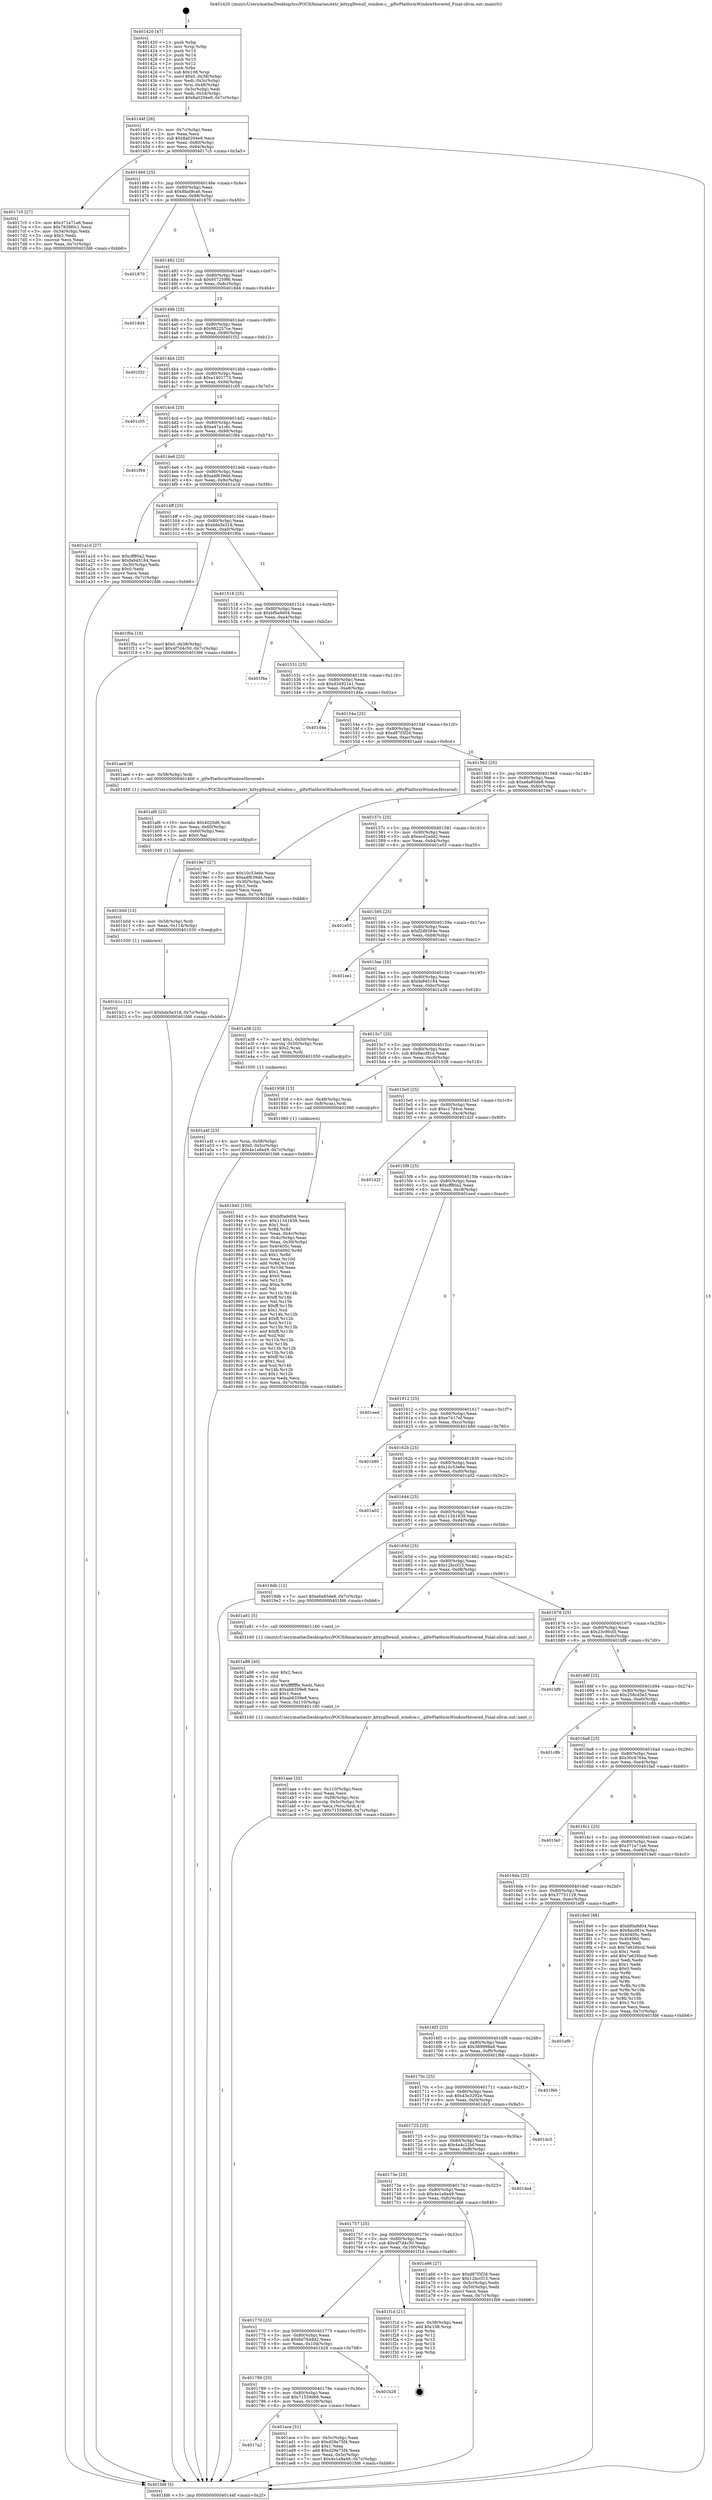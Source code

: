 digraph "0x401420" {
  label = "0x401420 (/mnt/c/Users/mathe/Desktop/tcc/POCII/binaries/extr_kittyglfwnull_window.c__glfwPlatformWindowHovered_Final-ollvm.out::main(0))"
  labelloc = "t"
  node[shape=record]

  Entry [label="",width=0.3,height=0.3,shape=circle,fillcolor=black,style=filled]
  "0x40144f" [label="{
     0x40144f [26]\l
     | [instrs]\l
     &nbsp;&nbsp;0x40144f \<+3\>: mov -0x7c(%rbp),%eax\l
     &nbsp;&nbsp;0x401452 \<+2\>: mov %eax,%ecx\l
     &nbsp;&nbsp;0x401454 \<+6\>: sub $0x8a0204e9,%ecx\l
     &nbsp;&nbsp;0x40145a \<+3\>: mov %eax,-0x80(%rbp)\l
     &nbsp;&nbsp;0x40145d \<+6\>: mov %ecx,-0x84(%rbp)\l
     &nbsp;&nbsp;0x401463 \<+6\>: je 00000000004017c5 \<main+0x3a5\>\l
  }"]
  "0x4017c5" [label="{
     0x4017c5 [27]\l
     | [instrs]\l
     &nbsp;&nbsp;0x4017c5 \<+5\>: mov $0x371e71a6,%eax\l
     &nbsp;&nbsp;0x4017ca \<+5\>: mov $0x7839f0c1,%ecx\l
     &nbsp;&nbsp;0x4017cf \<+3\>: mov -0x34(%rbp),%edx\l
     &nbsp;&nbsp;0x4017d2 \<+3\>: cmp $0x2,%edx\l
     &nbsp;&nbsp;0x4017d5 \<+3\>: cmovne %ecx,%eax\l
     &nbsp;&nbsp;0x4017d8 \<+3\>: mov %eax,-0x7c(%rbp)\l
     &nbsp;&nbsp;0x4017db \<+5\>: jmp 0000000000401fd6 \<main+0xbb6\>\l
  }"]
  "0x401469" [label="{
     0x401469 [25]\l
     | [instrs]\l
     &nbsp;&nbsp;0x401469 \<+5\>: jmp 000000000040146e \<main+0x4e\>\l
     &nbsp;&nbsp;0x40146e \<+3\>: mov -0x80(%rbp),%eax\l
     &nbsp;&nbsp;0x401471 \<+5\>: sub $0x8fad9ca6,%eax\l
     &nbsp;&nbsp;0x401476 \<+6\>: mov %eax,-0x88(%rbp)\l
     &nbsp;&nbsp;0x40147c \<+6\>: je 0000000000401870 \<main+0x450\>\l
  }"]
  "0x401fd6" [label="{
     0x401fd6 [5]\l
     | [instrs]\l
     &nbsp;&nbsp;0x401fd6 \<+5\>: jmp 000000000040144f \<main+0x2f\>\l
  }"]
  "0x401420" [label="{
     0x401420 [47]\l
     | [instrs]\l
     &nbsp;&nbsp;0x401420 \<+1\>: push %rbp\l
     &nbsp;&nbsp;0x401421 \<+3\>: mov %rsp,%rbp\l
     &nbsp;&nbsp;0x401424 \<+2\>: push %r15\l
     &nbsp;&nbsp;0x401426 \<+2\>: push %r14\l
     &nbsp;&nbsp;0x401428 \<+2\>: push %r13\l
     &nbsp;&nbsp;0x40142a \<+2\>: push %r12\l
     &nbsp;&nbsp;0x40142c \<+1\>: push %rbx\l
     &nbsp;&nbsp;0x40142d \<+7\>: sub $0x108,%rsp\l
     &nbsp;&nbsp;0x401434 \<+7\>: movl $0x0,-0x38(%rbp)\l
     &nbsp;&nbsp;0x40143b \<+3\>: mov %edi,-0x3c(%rbp)\l
     &nbsp;&nbsp;0x40143e \<+4\>: mov %rsi,-0x48(%rbp)\l
     &nbsp;&nbsp;0x401442 \<+3\>: mov -0x3c(%rbp),%edi\l
     &nbsp;&nbsp;0x401445 \<+3\>: mov %edi,-0x34(%rbp)\l
     &nbsp;&nbsp;0x401448 \<+7\>: movl $0x8a0204e9,-0x7c(%rbp)\l
  }"]
  Exit [label="",width=0.3,height=0.3,shape=circle,fillcolor=black,style=filled,peripheries=2]
  "0x401870" [label="{
     0x401870\l
  }", style=dashed]
  "0x401482" [label="{
     0x401482 [25]\l
     | [instrs]\l
     &nbsp;&nbsp;0x401482 \<+5\>: jmp 0000000000401487 \<main+0x67\>\l
     &nbsp;&nbsp;0x401487 \<+3\>: mov -0x80(%rbp),%eax\l
     &nbsp;&nbsp;0x40148a \<+5\>: sub $0x957259f6,%eax\l
     &nbsp;&nbsp;0x40148f \<+6\>: mov %eax,-0x8c(%rbp)\l
     &nbsp;&nbsp;0x401495 \<+6\>: je 00000000004018d4 \<main+0x4b4\>\l
  }"]
  "0x401b1c" [label="{
     0x401b1c [12]\l
     | [instrs]\l
     &nbsp;&nbsp;0x401b1c \<+7\>: movl $0xbde5e318,-0x7c(%rbp)\l
     &nbsp;&nbsp;0x401b23 \<+5\>: jmp 0000000000401fd6 \<main+0xbb6\>\l
  }"]
  "0x4018d4" [label="{
     0x4018d4\l
  }", style=dashed]
  "0x40149b" [label="{
     0x40149b [25]\l
     | [instrs]\l
     &nbsp;&nbsp;0x40149b \<+5\>: jmp 00000000004014a0 \<main+0x80\>\l
     &nbsp;&nbsp;0x4014a0 \<+3\>: mov -0x80(%rbp),%eax\l
     &nbsp;&nbsp;0x4014a3 \<+5\>: sub $0x982257ce,%eax\l
     &nbsp;&nbsp;0x4014a8 \<+6\>: mov %eax,-0x90(%rbp)\l
     &nbsp;&nbsp;0x4014ae \<+6\>: je 0000000000401f32 \<main+0xb12\>\l
  }"]
  "0x401b0d" [label="{
     0x401b0d [15]\l
     | [instrs]\l
     &nbsp;&nbsp;0x401b0d \<+4\>: mov -0x58(%rbp),%rdi\l
     &nbsp;&nbsp;0x401b11 \<+6\>: mov %eax,-0x114(%rbp)\l
     &nbsp;&nbsp;0x401b17 \<+5\>: call 0000000000401030 \<free@plt\>\l
     | [calls]\l
     &nbsp;&nbsp;0x401030 \{1\} (unknown)\l
  }"]
  "0x401f32" [label="{
     0x401f32\l
  }", style=dashed]
  "0x4014b4" [label="{
     0x4014b4 [25]\l
     | [instrs]\l
     &nbsp;&nbsp;0x4014b4 \<+5\>: jmp 00000000004014b9 \<main+0x99\>\l
     &nbsp;&nbsp;0x4014b9 \<+3\>: mov -0x80(%rbp),%eax\l
     &nbsp;&nbsp;0x4014bc \<+5\>: sub $0xa1401773,%eax\l
     &nbsp;&nbsp;0x4014c1 \<+6\>: mov %eax,-0x94(%rbp)\l
     &nbsp;&nbsp;0x4014c7 \<+6\>: je 0000000000401c05 \<main+0x7e5\>\l
  }"]
  "0x401af6" [label="{
     0x401af6 [23]\l
     | [instrs]\l
     &nbsp;&nbsp;0x401af6 \<+10\>: movabs $0x4020d6,%rdi\l
     &nbsp;&nbsp;0x401b00 \<+3\>: mov %eax,-0x60(%rbp)\l
     &nbsp;&nbsp;0x401b03 \<+3\>: mov -0x60(%rbp),%esi\l
     &nbsp;&nbsp;0x401b06 \<+2\>: mov $0x0,%al\l
     &nbsp;&nbsp;0x401b08 \<+5\>: call 0000000000401040 \<printf@plt\>\l
     | [calls]\l
     &nbsp;&nbsp;0x401040 \{1\} (unknown)\l
  }"]
  "0x401c05" [label="{
     0x401c05\l
  }", style=dashed]
  "0x4014cd" [label="{
     0x4014cd [25]\l
     | [instrs]\l
     &nbsp;&nbsp;0x4014cd \<+5\>: jmp 00000000004014d2 \<main+0xb2\>\l
     &nbsp;&nbsp;0x4014d2 \<+3\>: mov -0x80(%rbp),%eax\l
     &nbsp;&nbsp;0x4014d5 \<+5\>: sub $0xa47a1c6c,%eax\l
     &nbsp;&nbsp;0x4014da \<+6\>: mov %eax,-0x98(%rbp)\l
     &nbsp;&nbsp;0x4014e0 \<+6\>: je 0000000000401f94 \<main+0xb74\>\l
  }"]
  "0x4017a2" [label="{
     0x4017a2\l
  }", style=dashed]
  "0x401f94" [label="{
     0x401f94\l
  }", style=dashed]
  "0x4014e6" [label="{
     0x4014e6 [25]\l
     | [instrs]\l
     &nbsp;&nbsp;0x4014e6 \<+5\>: jmp 00000000004014eb \<main+0xcb\>\l
     &nbsp;&nbsp;0x4014eb \<+3\>: mov -0x80(%rbp),%eax\l
     &nbsp;&nbsp;0x4014ee \<+5\>: sub $0xa4f639dd,%eax\l
     &nbsp;&nbsp;0x4014f3 \<+6\>: mov %eax,-0x9c(%rbp)\l
     &nbsp;&nbsp;0x4014f9 \<+6\>: je 0000000000401a1d \<main+0x5fd\>\l
  }"]
  "0x401ace" [label="{
     0x401ace [31]\l
     | [instrs]\l
     &nbsp;&nbsp;0x401ace \<+3\>: mov -0x5c(%rbp),%eax\l
     &nbsp;&nbsp;0x401ad1 \<+5\>: sub $0xd29e75f4,%eax\l
     &nbsp;&nbsp;0x401ad6 \<+3\>: add $0x1,%eax\l
     &nbsp;&nbsp;0x401ad9 \<+5\>: add $0xd29e75f4,%eax\l
     &nbsp;&nbsp;0x401ade \<+3\>: mov %eax,-0x5c(%rbp)\l
     &nbsp;&nbsp;0x401ae1 \<+7\>: movl $0x4e1a9a49,-0x7c(%rbp)\l
     &nbsp;&nbsp;0x401ae8 \<+5\>: jmp 0000000000401fd6 \<main+0xbb6\>\l
  }"]
  "0x401a1d" [label="{
     0x401a1d [27]\l
     | [instrs]\l
     &nbsp;&nbsp;0x401a1d \<+5\>: mov $0xcff80a2,%eax\l
     &nbsp;&nbsp;0x401a22 \<+5\>: mov $0xfa945184,%ecx\l
     &nbsp;&nbsp;0x401a27 \<+3\>: mov -0x30(%rbp),%edx\l
     &nbsp;&nbsp;0x401a2a \<+3\>: cmp $0x0,%edx\l
     &nbsp;&nbsp;0x401a2d \<+3\>: cmove %ecx,%eax\l
     &nbsp;&nbsp;0x401a30 \<+3\>: mov %eax,-0x7c(%rbp)\l
     &nbsp;&nbsp;0x401a33 \<+5\>: jmp 0000000000401fd6 \<main+0xbb6\>\l
  }"]
  "0x4014ff" [label="{
     0x4014ff [25]\l
     | [instrs]\l
     &nbsp;&nbsp;0x4014ff \<+5\>: jmp 0000000000401504 \<main+0xe4\>\l
     &nbsp;&nbsp;0x401504 \<+3\>: mov -0x80(%rbp),%eax\l
     &nbsp;&nbsp;0x401507 \<+5\>: sub $0xbde5e318,%eax\l
     &nbsp;&nbsp;0x40150c \<+6\>: mov %eax,-0xa0(%rbp)\l
     &nbsp;&nbsp;0x401512 \<+6\>: je 0000000000401f0a \<main+0xaea\>\l
  }"]
  "0x401789" [label="{
     0x401789 [25]\l
     | [instrs]\l
     &nbsp;&nbsp;0x401789 \<+5\>: jmp 000000000040178e \<main+0x36e\>\l
     &nbsp;&nbsp;0x40178e \<+3\>: mov -0x80(%rbp),%eax\l
     &nbsp;&nbsp;0x401791 \<+5\>: sub $0x71559d66,%eax\l
     &nbsp;&nbsp;0x401796 \<+6\>: mov %eax,-0x108(%rbp)\l
     &nbsp;&nbsp;0x40179c \<+6\>: je 0000000000401ace \<main+0x6ae\>\l
  }"]
  "0x401f0a" [label="{
     0x401f0a [19]\l
     | [instrs]\l
     &nbsp;&nbsp;0x401f0a \<+7\>: movl $0x0,-0x38(%rbp)\l
     &nbsp;&nbsp;0x401f11 \<+7\>: movl $0x4f7d4c50,-0x7c(%rbp)\l
     &nbsp;&nbsp;0x401f18 \<+5\>: jmp 0000000000401fd6 \<main+0xbb6\>\l
  }"]
  "0x401518" [label="{
     0x401518 [25]\l
     | [instrs]\l
     &nbsp;&nbsp;0x401518 \<+5\>: jmp 000000000040151d \<main+0xfd\>\l
     &nbsp;&nbsp;0x40151d \<+3\>: mov -0x80(%rbp),%eax\l
     &nbsp;&nbsp;0x401520 \<+5\>: sub $0xbf0a9d04,%eax\l
     &nbsp;&nbsp;0x401525 \<+6\>: mov %eax,-0xa4(%rbp)\l
     &nbsp;&nbsp;0x40152b \<+6\>: je 0000000000401f4a \<main+0xb2a\>\l
  }"]
  "0x401b28" [label="{
     0x401b28\l
  }", style=dashed]
  "0x401f4a" [label="{
     0x401f4a\l
  }", style=dashed]
  "0x401531" [label="{
     0x401531 [25]\l
     | [instrs]\l
     &nbsp;&nbsp;0x401531 \<+5\>: jmp 0000000000401536 \<main+0x116\>\l
     &nbsp;&nbsp;0x401536 \<+3\>: mov -0x80(%rbp),%eax\l
     &nbsp;&nbsp;0x401539 \<+5\>: sub $0xd34921e1,%eax\l
     &nbsp;&nbsp;0x40153e \<+6\>: mov %eax,-0xa8(%rbp)\l
     &nbsp;&nbsp;0x401544 \<+6\>: je 0000000000401d4a \<main+0x92a\>\l
  }"]
  "0x401770" [label="{
     0x401770 [25]\l
     | [instrs]\l
     &nbsp;&nbsp;0x401770 \<+5\>: jmp 0000000000401775 \<main+0x355\>\l
     &nbsp;&nbsp;0x401775 \<+3\>: mov -0x80(%rbp),%eax\l
     &nbsp;&nbsp;0x401778 \<+5\>: sub $0x6d7648d2,%eax\l
     &nbsp;&nbsp;0x40177d \<+6\>: mov %eax,-0x104(%rbp)\l
     &nbsp;&nbsp;0x401783 \<+6\>: je 0000000000401b28 \<main+0x708\>\l
  }"]
  "0x401d4a" [label="{
     0x401d4a\l
  }", style=dashed]
  "0x40154a" [label="{
     0x40154a [25]\l
     | [instrs]\l
     &nbsp;&nbsp;0x40154a \<+5\>: jmp 000000000040154f \<main+0x12f\>\l
     &nbsp;&nbsp;0x40154f \<+3\>: mov -0x80(%rbp),%eax\l
     &nbsp;&nbsp;0x401552 \<+5\>: sub $0xd87f3f2d,%eax\l
     &nbsp;&nbsp;0x401557 \<+6\>: mov %eax,-0xac(%rbp)\l
     &nbsp;&nbsp;0x40155d \<+6\>: je 0000000000401aed \<main+0x6cd\>\l
  }"]
  "0x401f1d" [label="{
     0x401f1d [21]\l
     | [instrs]\l
     &nbsp;&nbsp;0x401f1d \<+3\>: mov -0x38(%rbp),%eax\l
     &nbsp;&nbsp;0x401f20 \<+7\>: add $0x108,%rsp\l
     &nbsp;&nbsp;0x401f27 \<+1\>: pop %rbx\l
     &nbsp;&nbsp;0x401f28 \<+2\>: pop %r12\l
     &nbsp;&nbsp;0x401f2a \<+2\>: pop %r13\l
     &nbsp;&nbsp;0x401f2c \<+2\>: pop %r14\l
     &nbsp;&nbsp;0x401f2e \<+2\>: pop %r15\l
     &nbsp;&nbsp;0x401f30 \<+1\>: pop %rbp\l
     &nbsp;&nbsp;0x401f31 \<+1\>: ret\l
  }"]
  "0x401aed" [label="{
     0x401aed [9]\l
     | [instrs]\l
     &nbsp;&nbsp;0x401aed \<+4\>: mov -0x58(%rbp),%rdi\l
     &nbsp;&nbsp;0x401af1 \<+5\>: call 0000000000401400 \<_glfwPlatformWindowHovered\>\l
     | [calls]\l
     &nbsp;&nbsp;0x401400 \{1\} (/mnt/c/Users/mathe/Desktop/tcc/POCII/binaries/extr_kittyglfwnull_window.c__glfwPlatformWindowHovered_Final-ollvm.out::_glfwPlatformWindowHovered)\l
  }"]
  "0x401563" [label="{
     0x401563 [25]\l
     | [instrs]\l
     &nbsp;&nbsp;0x401563 \<+5\>: jmp 0000000000401568 \<main+0x148\>\l
     &nbsp;&nbsp;0x401568 \<+3\>: mov -0x80(%rbp),%eax\l
     &nbsp;&nbsp;0x40156b \<+5\>: sub $0xe6a85de8,%eax\l
     &nbsp;&nbsp;0x401570 \<+6\>: mov %eax,-0xb0(%rbp)\l
     &nbsp;&nbsp;0x401576 \<+6\>: je 00000000004019e7 \<main+0x5c7\>\l
  }"]
  "0x401aae" [label="{
     0x401aae [32]\l
     | [instrs]\l
     &nbsp;&nbsp;0x401aae \<+6\>: mov -0x110(%rbp),%ecx\l
     &nbsp;&nbsp;0x401ab4 \<+3\>: imul %eax,%ecx\l
     &nbsp;&nbsp;0x401ab7 \<+4\>: mov -0x58(%rbp),%rsi\l
     &nbsp;&nbsp;0x401abb \<+4\>: movslq -0x5c(%rbp),%rdi\l
     &nbsp;&nbsp;0x401abf \<+3\>: mov %ecx,(%rsi,%rdi,4)\l
     &nbsp;&nbsp;0x401ac2 \<+7\>: movl $0x71559d66,-0x7c(%rbp)\l
     &nbsp;&nbsp;0x401ac9 \<+5\>: jmp 0000000000401fd6 \<main+0xbb6\>\l
  }"]
  "0x4019e7" [label="{
     0x4019e7 [27]\l
     | [instrs]\l
     &nbsp;&nbsp;0x4019e7 \<+5\>: mov $0x10c53e6e,%eax\l
     &nbsp;&nbsp;0x4019ec \<+5\>: mov $0xa4f639dd,%ecx\l
     &nbsp;&nbsp;0x4019f1 \<+3\>: mov -0x30(%rbp),%edx\l
     &nbsp;&nbsp;0x4019f4 \<+3\>: cmp $0x1,%edx\l
     &nbsp;&nbsp;0x4019f7 \<+3\>: cmovl %ecx,%eax\l
     &nbsp;&nbsp;0x4019fa \<+3\>: mov %eax,-0x7c(%rbp)\l
     &nbsp;&nbsp;0x4019fd \<+5\>: jmp 0000000000401fd6 \<main+0xbb6\>\l
  }"]
  "0x40157c" [label="{
     0x40157c [25]\l
     | [instrs]\l
     &nbsp;&nbsp;0x40157c \<+5\>: jmp 0000000000401581 \<main+0x161\>\l
     &nbsp;&nbsp;0x401581 \<+3\>: mov -0x80(%rbp),%eax\l
     &nbsp;&nbsp;0x401584 \<+5\>: sub $0xecd2add2,%eax\l
     &nbsp;&nbsp;0x401589 \<+6\>: mov %eax,-0xb4(%rbp)\l
     &nbsp;&nbsp;0x40158f \<+6\>: je 0000000000401e55 \<main+0xa35\>\l
  }"]
  "0x401a86" [label="{
     0x401a86 [40]\l
     | [instrs]\l
     &nbsp;&nbsp;0x401a86 \<+5\>: mov $0x2,%ecx\l
     &nbsp;&nbsp;0x401a8b \<+1\>: cltd\l
     &nbsp;&nbsp;0x401a8c \<+2\>: idiv %ecx\l
     &nbsp;&nbsp;0x401a8e \<+6\>: imul $0xfffffffe,%edx,%ecx\l
     &nbsp;&nbsp;0x401a94 \<+6\>: sub $0xab6359e8,%ecx\l
     &nbsp;&nbsp;0x401a9a \<+3\>: add $0x1,%ecx\l
     &nbsp;&nbsp;0x401a9d \<+6\>: add $0xab6359e8,%ecx\l
     &nbsp;&nbsp;0x401aa3 \<+6\>: mov %ecx,-0x110(%rbp)\l
     &nbsp;&nbsp;0x401aa9 \<+5\>: call 0000000000401160 \<next_i\>\l
     | [calls]\l
     &nbsp;&nbsp;0x401160 \{1\} (/mnt/c/Users/mathe/Desktop/tcc/POCII/binaries/extr_kittyglfwnull_window.c__glfwPlatformWindowHovered_Final-ollvm.out::next_i)\l
  }"]
  "0x401e55" [label="{
     0x401e55\l
  }", style=dashed]
  "0x401595" [label="{
     0x401595 [25]\l
     | [instrs]\l
     &nbsp;&nbsp;0x401595 \<+5\>: jmp 000000000040159a \<main+0x17a\>\l
     &nbsp;&nbsp;0x40159a \<+3\>: mov -0x80(%rbp),%eax\l
     &nbsp;&nbsp;0x40159d \<+5\>: sub $0xf2d9384e,%eax\l
     &nbsp;&nbsp;0x4015a2 \<+6\>: mov %eax,-0xb8(%rbp)\l
     &nbsp;&nbsp;0x4015a8 \<+6\>: je 0000000000401ee1 \<main+0xac1\>\l
  }"]
  "0x401757" [label="{
     0x401757 [25]\l
     | [instrs]\l
     &nbsp;&nbsp;0x401757 \<+5\>: jmp 000000000040175c \<main+0x33c\>\l
     &nbsp;&nbsp;0x40175c \<+3\>: mov -0x80(%rbp),%eax\l
     &nbsp;&nbsp;0x40175f \<+5\>: sub $0x4f7d4c50,%eax\l
     &nbsp;&nbsp;0x401764 \<+6\>: mov %eax,-0x100(%rbp)\l
     &nbsp;&nbsp;0x40176a \<+6\>: je 0000000000401f1d \<main+0xafd\>\l
  }"]
  "0x401ee1" [label="{
     0x401ee1\l
  }", style=dashed]
  "0x4015ae" [label="{
     0x4015ae [25]\l
     | [instrs]\l
     &nbsp;&nbsp;0x4015ae \<+5\>: jmp 00000000004015b3 \<main+0x193\>\l
     &nbsp;&nbsp;0x4015b3 \<+3\>: mov -0x80(%rbp),%eax\l
     &nbsp;&nbsp;0x4015b6 \<+5\>: sub $0xfa945184,%eax\l
     &nbsp;&nbsp;0x4015bb \<+6\>: mov %eax,-0xbc(%rbp)\l
     &nbsp;&nbsp;0x4015c1 \<+6\>: je 0000000000401a38 \<main+0x618\>\l
  }"]
  "0x401a66" [label="{
     0x401a66 [27]\l
     | [instrs]\l
     &nbsp;&nbsp;0x401a66 \<+5\>: mov $0xd87f3f2d,%eax\l
     &nbsp;&nbsp;0x401a6b \<+5\>: mov $0x12bccf15,%ecx\l
     &nbsp;&nbsp;0x401a70 \<+3\>: mov -0x5c(%rbp),%edx\l
     &nbsp;&nbsp;0x401a73 \<+3\>: cmp -0x50(%rbp),%edx\l
     &nbsp;&nbsp;0x401a76 \<+3\>: cmovl %ecx,%eax\l
     &nbsp;&nbsp;0x401a79 \<+3\>: mov %eax,-0x7c(%rbp)\l
     &nbsp;&nbsp;0x401a7c \<+5\>: jmp 0000000000401fd6 \<main+0xbb6\>\l
  }"]
  "0x401a38" [label="{
     0x401a38 [23]\l
     | [instrs]\l
     &nbsp;&nbsp;0x401a38 \<+7\>: movl $0x1,-0x50(%rbp)\l
     &nbsp;&nbsp;0x401a3f \<+4\>: movslq -0x50(%rbp),%rax\l
     &nbsp;&nbsp;0x401a43 \<+4\>: shl $0x2,%rax\l
     &nbsp;&nbsp;0x401a47 \<+3\>: mov %rax,%rdi\l
     &nbsp;&nbsp;0x401a4a \<+5\>: call 0000000000401050 \<malloc@plt\>\l
     | [calls]\l
     &nbsp;&nbsp;0x401050 \{1\} (unknown)\l
  }"]
  "0x4015c7" [label="{
     0x4015c7 [25]\l
     | [instrs]\l
     &nbsp;&nbsp;0x4015c7 \<+5\>: jmp 00000000004015cc \<main+0x1ac\>\l
     &nbsp;&nbsp;0x4015cc \<+3\>: mov -0x80(%rbp),%eax\l
     &nbsp;&nbsp;0x4015cf \<+5\>: sub $0x9acd81e,%eax\l
     &nbsp;&nbsp;0x4015d4 \<+6\>: mov %eax,-0xc0(%rbp)\l
     &nbsp;&nbsp;0x4015da \<+6\>: je 0000000000401938 \<main+0x518\>\l
  }"]
  "0x40173e" [label="{
     0x40173e [25]\l
     | [instrs]\l
     &nbsp;&nbsp;0x40173e \<+5\>: jmp 0000000000401743 \<main+0x323\>\l
     &nbsp;&nbsp;0x401743 \<+3\>: mov -0x80(%rbp),%eax\l
     &nbsp;&nbsp;0x401746 \<+5\>: sub $0x4e1a9a49,%eax\l
     &nbsp;&nbsp;0x40174b \<+6\>: mov %eax,-0xfc(%rbp)\l
     &nbsp;&nbsp;0x401751 \<+6\>: je 0000000000401a66 \<main+0x646\>\l
  }"]
  "0x401938" [label="{
     0x401938 [13]\l
     | [instrs]\l
     &nbsp;&nbsp;0x401938 \<+4\>: mov -0x48(%rbp),%rax\l
     &nbsp;&nbsp;0x40193c \<+4\>: mov 0x8(%rax),%rdi\l
     &nbsp;&nbsp;0x401940 \<+5\>: call 0000000000401060 \<atoi@plt\>\l
     | [calls]\l
     &nbsp;&nbsp;0x401060 \{1\} (unknown)\l
  }"]
  "0x4015e0" [label="{
     0x4015e0 [25]\l
     | [instrs]\l
     &nbsp;&nbsp;0x4015e0 \<+5\>: jmp 00000000004015e5 \<main+0x1c5\>\l
     &nbsp;&nbsp;0x4015e5 \<+3\>: mov -0x80(%rbp),%eax\l
     &nbsp;&nbsp;0x4015e8 \<+5\>: sub $0xc17d4ce,%eax\l
     &nbsp;&nbsp;0x4015ed \<+6\>: mov %eax,-0xc4(%rbp)\l
     &nbsp;&nbsp;0x4015f3 \<+6\>: je 0000000000401d2f \<main+0x90f\>\l
  }"]
  "0x401da4" [label="{
     0x401da4\l
  }", style=dashed]
  "0x401d2f" [label="{
     0x401d2f\l
  }", style=dashed]
  "0x4015f9" [label="{
     0x4015f9 [25]\l
     | [instrs]\l
     &nbsp;&nbsp;0x4015f9 \<+5\>: jmp 00000000004015fe \<main+0x1de\>\l
     &nbsp;&nbsp;0x4015fe \<+3\>: mov -0x80(%rbp),%eax\l
     &nbsp;&nbsp;0x401601 \<+5\>: sub $0xcff80a2,%eax\l
     &nbsp;&nbsp;0x401606 \<+6\>: mov %eax,-0xc8(%rbp)\l
     &nbsp;&nbsp;0x40160c \<+6\>: je 0000000000401eed \<main+0xacd\>\l
  }"]
  "0x401725" [label="{
     0x401725 [25]\l
     | [instrs]\l
     &nbsp;&nbsp;0x401725 \<+5\>: jmp 000000000040172a \<main+0x30a\>\l
     &nbsp;&nbsp;0x40172a \<+3\>: mov -0x80(%rbp),%eax\l
     &nbsp;&nbsp;0x40172d \<+5\>: sub $0x4a4c22bf,%eax\l
     &nbsp;&nbsp;0x401732 \<+6\>: mov %eax,-0xf8(%rbp)\l
     &nbsp;&nbsp;0x401738 \<+6\>: je 0000000000401da4 \<main+0x984\>\l
  }"]
  "0x401eed" [label="{
     0x401eed\l
  }", style=dashed]
  "0x401612" [label="{
     0x401612 [25]\l
     | [instrs]\l
     &nbsp;&nbsp;0x401612 \<+5\>: jmp 0000000000401617 \<main+0x1f7\>\l
     &nbsp;&nbsp;0x401617 \<+3\>: mov -0x80(%rbp),%eax\l
     &nbsp;&nbsp;0x40161a \<+5\>: sub $0xe7417ef,%eax\l
     &nbsp;&nbsp;0x40161f \<+6\>: mov %eax,-0xcc(%rbp)\l
     &nbsp;&nbsp;0x401625 \<+6\>: je 0000000000401b80 \<main+0x760\>\l
  }"]
  "0x401dc5" [label="{
     0x401dc5\l
  }", style=dashed]
  "0x401b80" [label="{
     0x401b80\l
  }", style=dashed]
  "0x40162b" [label="{
     0x40162b [25]\l
     | [instrs]\l
     &nbsp;&nbsp;0x40162b \<+5\>: jmp 0000000000401630 \<main+0x210\>\l
     &nbsp;&nbsp;0x401630 \<+3\>: mov -0x80(%rbp),%eax\l
     &nbsp;&nbsp;0x401633 \<+5\>: sub $0x10c53e6e,%eax\l
     &nbsp;&nbsp;0x401638 \<+6\>: mov %eax,-0xd0(%rbp)\l
     &nbsp;&nbsp;0x40163e \<+6\>: je 0000000000401a02 \<main+0x5e2\>\l
  }"]
  "0x40170c" [label="{
     0x40170c [25]\l
     | [instrs]\l
     &nbsp;&nbsp;0x40170c \<+5\>: jmp 0000000000401711 \<main+0x2f1\>\l
     &nbsp;&nbsp;0x401711 \<+3\>: mov -0x80(%rbp),%eax\l
     &nbsp;&nbsp;0x401714 \<+5\>: sub $0x43e3292e,%eax\l
     &nbsp;&nbsp;0x401719 \<+6\>: mov %eax,-0xf4(%rbp)\l
     &nbsp;&nbsp;0x40171f \<+6\>: je 0000000000401dc5 \<main+0x9a5\>\l
  }"]
  "0x401a02" [label="{
     0x401a02\l
  }", style=dashed]
  "0x401644" [label="{
     0x401644 [25]\l
     | [instrs]\l
     &nbsp;&nbsp;0x401644 \<+5\>: jmp 0000000000401649 \<main+0x229\>\l
     &nbsp;&nbsp;0x401649 \<+3\>: mov -0x80(%rbp),%eax\l
     &nbsp;&nbsp;0x40164c \<+5\>: sub $0x11341639,%eax\l
     &nbsp;&nbsp;0x401651 \<+6\>: mov %eax,-0xd4(%rbp)\l
     &nbsp;&nbsp;0x401657 \<+6\>: je 00000000004019db \<main+0x5bb\>\l
  }"]
  "0x401f66" [label="{
     0x401f66\l
  }", style=dashed]
  "0x4019db" [label="{
     0x4019db [12]\l
     | [instrs]\l
     &nbsp;&nbsp;0x4019db \<+7\>: movl $0xe6a85de8,-0x7c(%rbp)\l
     &nbsp;&nbsp;0x4019e2 \<+5\>: jmp 0000000000401fd6 \<main+0xbb6\>\l
  }"]
  "0x40165d" [label="{
     0x40165d [25]\l
     | [instrs]\l
     &nbsp;&nbsp;0x40165d \<+5\>: jmp 0000000000401662 \<main+0x242\>\l
     &nbsp;&nbsp;0x401662 \<+3\>: mov -0x80(%rbp),%eax\l
     &nbsp;&nbsp;0x401665 \<+5\>: sub $0x12bccf15,%eax\l
     &nbsp;&nbsp;0x40166a \<+6\>: mov %eax,-0xd8(%rbp)\l
     &nbsp;&nbsp;0x401670 \<+6\>: je 0000000000401a81 \<main+0x661\>\l
  }"]
  "0x4016f3" [label="{
     0x4016f3 [25]\l
     | [instrs]\l
     &nbsp;&nbsp;0x4016f3 \<+5\>: jmp 00000000004016f8 \<main+0x2d8\>\l
     &nbsp;&nbsp;0x4016f8 \<+3\>: mov -0x80(%rbp),%eax\l
     &nbsp;&nbsp;0x4016fb \<+5\>: sub $0x389998a9,%eax\l
     &nbsp;&nbsp;0x401700 \<+6\>: mov %eax,-0xf0(%rbp)\l
     &nbsp;&nbsp;0x401706 \<+6\>: je 0000000000401f66 \<main+0xb46\>\l
  }"]
  "0x401a81" [label="{
     0x401a81 [5]\l
     | [instrs]\l
     &nbsp;&nbsp;0x401a81 \<+5\>: call 0000000000401160 \<next_i\>\l
     | [calls]\l
     &nbsp;&nbsp;0x401160 \{1\} (/mnt/c/Users/mathe/Desktop/tcc/POCII/binaries/extr_kittyglfwnull_window.c__glfwPlatformWindowHovered_Final-ollvm.out::next_i)\l
  }"]
  "0x401676" [label="{
     0x401676 [25]\l
     | [instrs]\l
     &nbsp;&nbsp;0x401676 \<+5\>: jmp 000000000040167b \<main+0x25b\>\l
     &nbsp;&nbsp;0x40167b \<+3\>: mov -0x80(%rbp),%eax\l
     &nbsp;&nbsp;0x40167e \<+5\>: sub $0x23c9fcd3,%eax\l
     &nbsp;&nbsp;0x401683 \<+6\>: mov %eax,-0xdc(%rbp)\l
     &nbsp;&nbsp;0x401689 \<+6\>: je 0000000000401bf9 \<main+0x7d9\>\l
  }"]
  "0x401ef9" [label="{
     0x401ef9\l
  }", style=dashed]
  "0x401bf9" [label="{
     0x401bf9\l
  }", style=dashed]
  "0x40168f" [label="{
     0x40168f [25]\l
     | [instrs]\l
     &nbsp;&nbsp;0x40168f \<+5\>: jmp 0000000000401694 \<main+0x274\>\l
     &nbsp;&nbsp;0x401694 \<+3\>: mov -0x80(%rbp),%eax\l
     &nbsp;&nbsp;0x401697 \<+5\>: sub $0x258cd5e3,%eax\l
     &nbsp;&nbsp;0x40169c \<+6\>: mov %eax,-0xe0(%rbp)\l
     &nbsp;&nbsp;0x4016a2 \<+6\>: je 0000000000401c8b \<main+0x86b\>\l
  }"]
  "0x401a4f" [label="{
     0x401a4f [23]\l
     | [instrs]\l
     &nbsp;&nbsp;0x401a4f \<+4\>: mov %rax,-0x58(%rbp)\l
     &nbsp;&nbsp;0x401a53 \<+7\>: movl $0x0,-0x5c(%rbp)\l
     &nbsp;&nbsp;0x401a5a \<+7\>: movl $0x4e1a9a49,-0x7c(%rbp)\l
     &nbsp;&nbsp;0x401a61 \<+5\>: jmp 0000000000401fd6 \<main+0xbb6\>\l
  }"]
  "0x401c8b" [label="{
     0x401c8b\l
  }", style=dashed]
  "0x4016a8" [label="{
     0x4016a8 [25]\l
     | [instrs]\l
     &nbsp;&nbsp;0x4016a8 \<+5\>: jmp 00000000004016ad \<main+0x28d\>\l
     &nbsp;&nbsp;0x4016ad \<+3\>: mov -0x80(%rbp),%eax\l
     &nbsp;&nbsp;0x4016b0 \<+5\>: sub $0x30c4764a,%eax\l
     &nbsp;&nbsp;0x4016b5 \<+6\>: mov %eax,-0xe4(%rbp)\l
     &nbsp;&nbsp;0x4016bb \<+6\>: je 0000000000401fa0 \<main+0xb80\>\l
  }"]
  "0x401945" [label="{
     0x401945 [150]\l
     | [instrs]\l
     &nbsp;&nbsp;0x401945 \<+5\>: mov $0xbf0a9d04,%ecx\l
     &nbsp;&nbsp;0x40194a \<+5\>: mov $0x11341639,%edx\l
     &nbsp;&nbsp;0x40194f \<+3\>: mov $0x1,%sil\l
     &nbsp;&nbsp;0x401952 \<+3\>: xor %r8d,%r8d\l
     &nbsp;&nbsp;0x401955 \<+3\>: mov %eax,-0x4c(%rbp)\l
     &nbsp;&nbsp;0x401958 \<+3\>: mov -0x4c(%rbp),%eax\l
     &nbsp;&nbsp;0x40195b \<+3\>: mov %eax,-0x30(%rbp)\l
     &nbsp;&nbsp;0x40195e \<+7\>: mov 0x40405c,%eax\l
     &nbsp;&nbsp;0x401965 \<+8\>: mov 0x404060,%r9d\l
     &nbsp;&nbsp;0x40196d \<+4\>: sub $0x1,%r8d\l
     &nbsp;&nbsp;0x401971 \<+3\>: mov %eax,%r10d\l
     &nbsp;&nbsp;0x401974 \<+3\>: add %r8d,%r10d\l
     &nbsp;&nbsp;0x401977 \<+4\>: imul %r10d,%eax\l
     &nbsp;&nbsp;0x40197b \<+3\>: and $0x1,%eax\l
     &nbsp;&nbsp;0x40197e \<+3\>: cmp $0x0,%eax\l
     &nbsp;&nbsp;0x401981 \<+4\>: sete %r11b\l
     &nbsp;&nbsp;0x401985 \<+4\>: cmp $0xa,%r9d\l
     &nbsp;&nbsp;0x401989 \<+3\>: setl %bl\l
     &nbsp;&nbsp;0x40198c \<+3\>: mov %r11b,%r14b\l
     &nbsp;&nbsp;0x40198f \<+4\>: xor $0xff,%r14b\l
     &nbsp;&nbsp;0x401993 \<+3\>: mov %bl,%r15b\l
     &nbsp;&nbsp;0x401996 \<+4\>: xor $0xff,%r15b\l
     &nbsp;&nbsp;0x40199a \<+4\>: xor $0x1,%sil\l
     &nbsp;&nbsp;0x40199e \<+3\>: mov %r14b,%r12b\l
     &nbsp;&nbsp;0x4019a1 \<+4\>: and $0xff,%r12b\l
     &nbsp;&nbsp;0x4019a5 \<+3\>: and %sil,%r11b\l
     &nbsp;&nbsp;0x4019a8 \<+3\>: mov %r15b,%r13b\l
     &nbsp;&nbsp;0x4019ab \<+4\>: and $0xff,%r13b\l
     &nbsp;&nbsp;0x4019af \<+3\>: and %sil,%bl\l
     &nbsp;&nbsp;0x4019b2 \<+3\>: or %r11b,%r12b\l
     &nbsp;&nbsp;0x4019b5 \<+3\>: or %bl,%r13b\l
     &nbsp;&nbsp;0x4019b8 \<+3\>: xor %r13b,%r12b\l
     &nbsp;&nbsp;0x4019bb \<+3\>: or %r15b,%r14b\l
     &nbsp;&nbsp;0x4019be \<+4\>: xor $0xff,%r14b\l
     &nbsp;&nbsp;0x4019c2 \<+4\>: or $0x1,%sil\l
     &nbsp;&nbsp;0x4019c6 \<+3\>: and %sil,%r14b\l
     &nbsp;&nbsp;0x4019c9 \<+3\>: or %r14b,%r12b\l
     &nbsp;&nbsp;0x4019cc \<+4\>: test $0x1,%r12b\l
     &nbsp;&nbsp;0x4019d0 \<+3\>: cmovne %edx,%ecx\l
     &nbsp;&nbsp;0x4019d3 \<+3\>: mov %ecx,-0x7c(%rbp)\l
     &nbsp;&nbsp;0x4019d6 \<+5\>: jmp 0000000000401fd6 \<main+0xbb6\>\l
  }"]
  "0x401fa0" [label="{
     0x401fa0\l
  }", style=dashed]
  "0x4016c1" [label="{
     0x4016c1 [25]\l
     | [instrs]\l
     &nbsp;&nbsp;0x4016c1 \<+5\>: jmp 00000000004016c6 \<main+0x2a6\>\l
     &nbsp;&nbsp;0x4016c6 \<+3\>: mov -0x80(%rbp),%eax\l
     &nbsp;&nbsp;0x4016c9 \<+5\>: sub $0x371e71a6,%eax\l
     &nbsp;&nbsp;0x4016ce \<+6\>: mov %eax,-0xe8(%rbp)\l
     &nbsp;&nbsp;0x4016d4 \<+6\>: je 00000000004018e0 \<main+0x4c0\>\l
  }"]
  "0x4016da" [label="{
     0x4016da [25]\l
     | [instrs]\l
     &nbsp;&nbsp;0x4016da \<+5\>: jmp 00000000004016df \<main+0x2bf\>\l
     &nbsp;&nbsp;0x4016df \<+3\>: mov -0x80(%rbp),%eax\l
     &nbsp;&nbsp;0x4016e2 \<+5\>: sub $0x37751129,%eax\l
     &nbsp;&nbsp;0x4016e7 \<+6\>: mov %eax,-0xec(%rbp)\l
     &nbsp;&nbsp;0x4016ed \<+6\>: je 0000000000401ef9 \<main+0xad9\>\l
  }"]
  "0x4018e0" [label="{
     0x4018e0 [88]\l
     | [instrs]\l
     &nbsp;&nbsp;0x4018e0 \<+5\>: mov $0xbf0a9d04,%eax\l
     &nbsp;&nbsp;0x4018e5 \<+5\>: mov $0x9acd81e,%ecx\l
     &nbsp;&nbsp;0x4018ea \<+7\>: mov 0x40405c,%edx\l
     &nbsp;&nbsp;0x4018f1 \<+7\>: mov 0x404060,%esi\l
     &nbsp;&nbsp;0x4018f8 \<+2\>: mov %edx,%edi\l
     &nbsp;&nbsp;0x4018fa \<+6\>: sub $0x7a626bcd,%edi\l
     &nbsp;&nbsp;0x401900 \<+3\>: sub $0x1,%edi\l
     &nbsp;&nbsp;0x401903 \<+6\>: add $0x7a626bcd,%edi\l
     &nbsp;&nbsp;0x401909 \<+3\>: imul %edi,%edx\l
     &nbsp;&nbsp;0x40190c \<+3\>: and $0x1,%edx\l
     &nbsp;&nbsp;0x40190f \<+3\>: cmp $0x0,%edx\l
     &nbsp;&nbsp;0x401912 \<+4\>: sete %r8b\l
     &nbsp;&nbsp;0x401916 \<+3\>: cmp $0xa,%esi\l
     &nbsp;&nbsp;0x401919 \<+4\>: setl %r9b\l
     &nbsp;&nbsp;0x40191d \<+3\>: mov %r8b,%r10b\l
     &nbsp;&nbsp;0x401920 \<+3\>: and %r9b,%r10b\l
     &nbsp;&nbsp;0x401923 \<+3\>: xor %r9b,%r8b\l
     &nbsp;&nbsp;0x401926 \<+3\>: or %r8b,%r10b\l
     &nbsp;&nbsp;0x401929 \<+4\>: test $0x1,%r10b\l
     &nbsp;&nbsp;0x40192d \<+3\>: cmovne %ecx,%eax\l
     &nbsp;&nbsp;0x401930 \<+3\>: mov %eax,-0x7c(%rbp)\l
     &nbsp;&nbsp;0x401933 \<+5\>: jmp 0000000000401fd6 \<main+0xbb6\>\l
  }"]
  Entry -> "0x401420" [label=" 1"]
  "0x40144f" -> "0x4017c5" [label=" 1"]
  "0x40144f" -> "0x401469" [label=" 13"]
  "0x4017c5" -> "0x401fd6" [label=" 1"]
  "0x401420" -> "0x40144f" [label=" 1"]
  "0x401fd6" -> "0x40144f" [label=" 13"]
  "0x401f1d" -> Exit [label=" 1"]
  "0x401469" -> "0x401870" [label=" 0"]
  "0x401469" -> "0x401482" [label=" 13"]
  "0x401f0a" -> "0x401fd6" [label=" 1"]
  "0x401482" -> "0x4018d4" [label=" 0"]
  "0x401482" -> "0x40149b" [label=" 13"]
  "0x401b1c" -> "0x401fd6" [label=" 1"]
  "0x40149b" -> "0x401f32" [label=" 0"]
  "0x40149b" -> "0x4014b4" [label=" 13"]
  "0x401b0d" -> "0x401b1c" [label=" 1"]
  "0x4014b4" -> "0x401c05" [label=" 0"]
  "0x4014b4" -> "0x4014cd" [label=" 13"]
  "0x401af6" -> "0x401b0d" [label=" 1"]
  "0x4014cd" -> "0x401f94" [label=" 0"]
  "0x4014cd" -> "0x4014e6" [label=" 13"]
  "0x401aed" -> "0x401af6" [label=" 1"]
  "0x4014e6" -> "0x401a1d" [label=" 1"]
  "0x4014e6" -> "0x4014ff" [label=" 12"]
  "0x401ace" -> "0x401fd6" [label=" 1"]
  "0x4014ff" -> "0x401f0a" [label=" 1"]
  "0x4014ff" -> "0x401518" [label=" 11"]
  "0x401789" -> "0x401ace" [label=" 1"]
  "0x401518" -> "0x401f4a" [label=" 0"]
  "0x401518" -> "0x401531" [label=" 11"]
  "0x401789" -> "0x4017a2" [label=" 0"]
  "0x401531" -> "0x401d4a" [label=" 0"]
  "0x401531" -> "0x40154a" [label=" 11"]
  "0x401770" -> "0x401b28" [label=" 0"]
  "0x40154a" -> "0x401aed" [label=" 1"]
  "0x40154a" -> "0x401563" [label=" 10"]
  "0x401770" -> "0x401789" [label=" 1"]
  "0x401563" -> "0x4019e7" [label=" 1"]
  "0x401563" -> "0x40157c" [label=" 9"]
  "0x401757" -> "0x401f1d" [label=" 1"]
  "0x40157c" -> "0x401e55" [label=" 0"]
  "0x40157c" -> "0x401595" [label=" 9"]
  "0x401757" -> "0x401770" [label=" 1"]
  "0x401595" -> "0x401ee1" [label=" 0"]
  "0x401595" -> "0x4015ae" [label=" 9"]
  "0x401aae" -> "0x401fd6" [label=" 1"]
  "0x4015ae" -> "0x401a38" [label=" 1"]
  "0x4015ae" -> "0x4015c7" [label=" 8"]
  "0x401a86" -> "0x401aae" [label=" 1"]
  "0x4015c7" -> "0x401938" [label=" 1"]
  "0x4015c7" -> "0x4015e0" [label=" 7"]
  "0x401a66" -> "0x401fd6" [label=" 2"]
  "0x4015e0" -> "0x401d2f" [label=" 0"]
  "0x4015e0" -> "0x4015f9" [label=" 7"]
  "0x40173e" -> "0x401757" [label=" 2"]
  "0x4015f9" -> "0x401eed" [label=" 0"]
  "0x4015f9" -> "0x401612" [label=" 7"]
  "0x401a81" -> "0x401a86" [label=" 1"]
  "0x401612" -> "0x401b80" [label=" 0"]
  "0x401612" -> "0x40162b" [label=" 7"]
  "0x401725" -> "0x40173e" [label=" 4"]
  "0x40162b" -> "0x401a02" [label=" 0"]
  "0x40162b" -> "0x401644" [label=" 7"]
  "0x40173e" -> "0x401a66" [label=" 2"]
  "0x401644" -> "0x4019db" [label=" 1"]
  "0x401644" -> "0x40165d" [label=" 6"]
  "0x40170c" -> "0x401725" [label=" 4"]
  "0x40165d" -> "0x401a81" [label=" 1"]
  "0x40165d" -> "0x401676" [label=" 5"]
  "0x401725" -> "0x401da4" [label=" 0"]
  "0x401676" -> "0x401bf9" [label=" 0"]
  "0x401676" -> "0x40168f" [label=" 5"]
  "0x4016f3" -> "0x40170c" [label=" 4"]
  "0x40168f" -> "0x401c8b" [label=" 0"]
  "0x40168f" -> "0x4016a8" [label=" 5"]
  "0x40170c" -> "0x401dc5" [label=" 0"]
  "0x4016a8" -> "0x401fa0" [label=" 0"]
  "0x4016a8" -> "0x4016c1" [label=" 5"]
  "0x4016da" -> "0x4016f3" [label=" 4"]
  "0x4016c1" -> "0x4018e0" [label=" 1"]
  "0x4016c1" -> "0x4016da" [label=" 4"]
  "0x4018e0" -> "0x401fd6" [label=" 1"]
  "0x401938" -> "0x401945" [label=" 1"]
  "0x401945" -> "0x401fd6" [label=" 1"]
  "0x4019db" -> "0x401fd6" [label=" 1"]
  "0x4019e7" -> "0x401fd6" [label=" 1"]
  "0x401a1d" -> "0x401fd6" [label=" 1"]
  "0x401a38" -> "0x401a4f" [label=" 1"]
  "0x401a4f" -> "0x401fd6" [label=" 1"]
  "0x4016f3" -> "0x401f66" [label=" 0"]
  "0x4016da" -> "0x401ef9" [label=" 0"]
}
